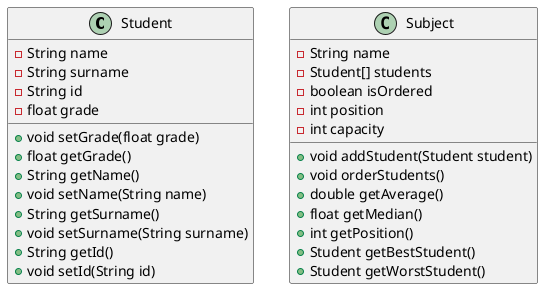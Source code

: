 @startuml
class Student{
    - String name
    - String surname
    - String id
    - float grade

    + void setGrade(float grade)
    + float getGrade()
    + String getName()
    + void setName(String name)
    + String getSurname()
    + void setSurname(String surname)
    + String getId()
    + void setId(String id)


}

class Subject{
    - String name
    - Student[] students
    - boolean isOrdered
    - int position
    - int capacity

    + void addStudent(Student student)
    + void orderStudents()
    + double getAverage()
    + float getMedian()
    + int getPosition()
    + Student getBestStudent()
    + Student getWorstStudent()

}
@enduml